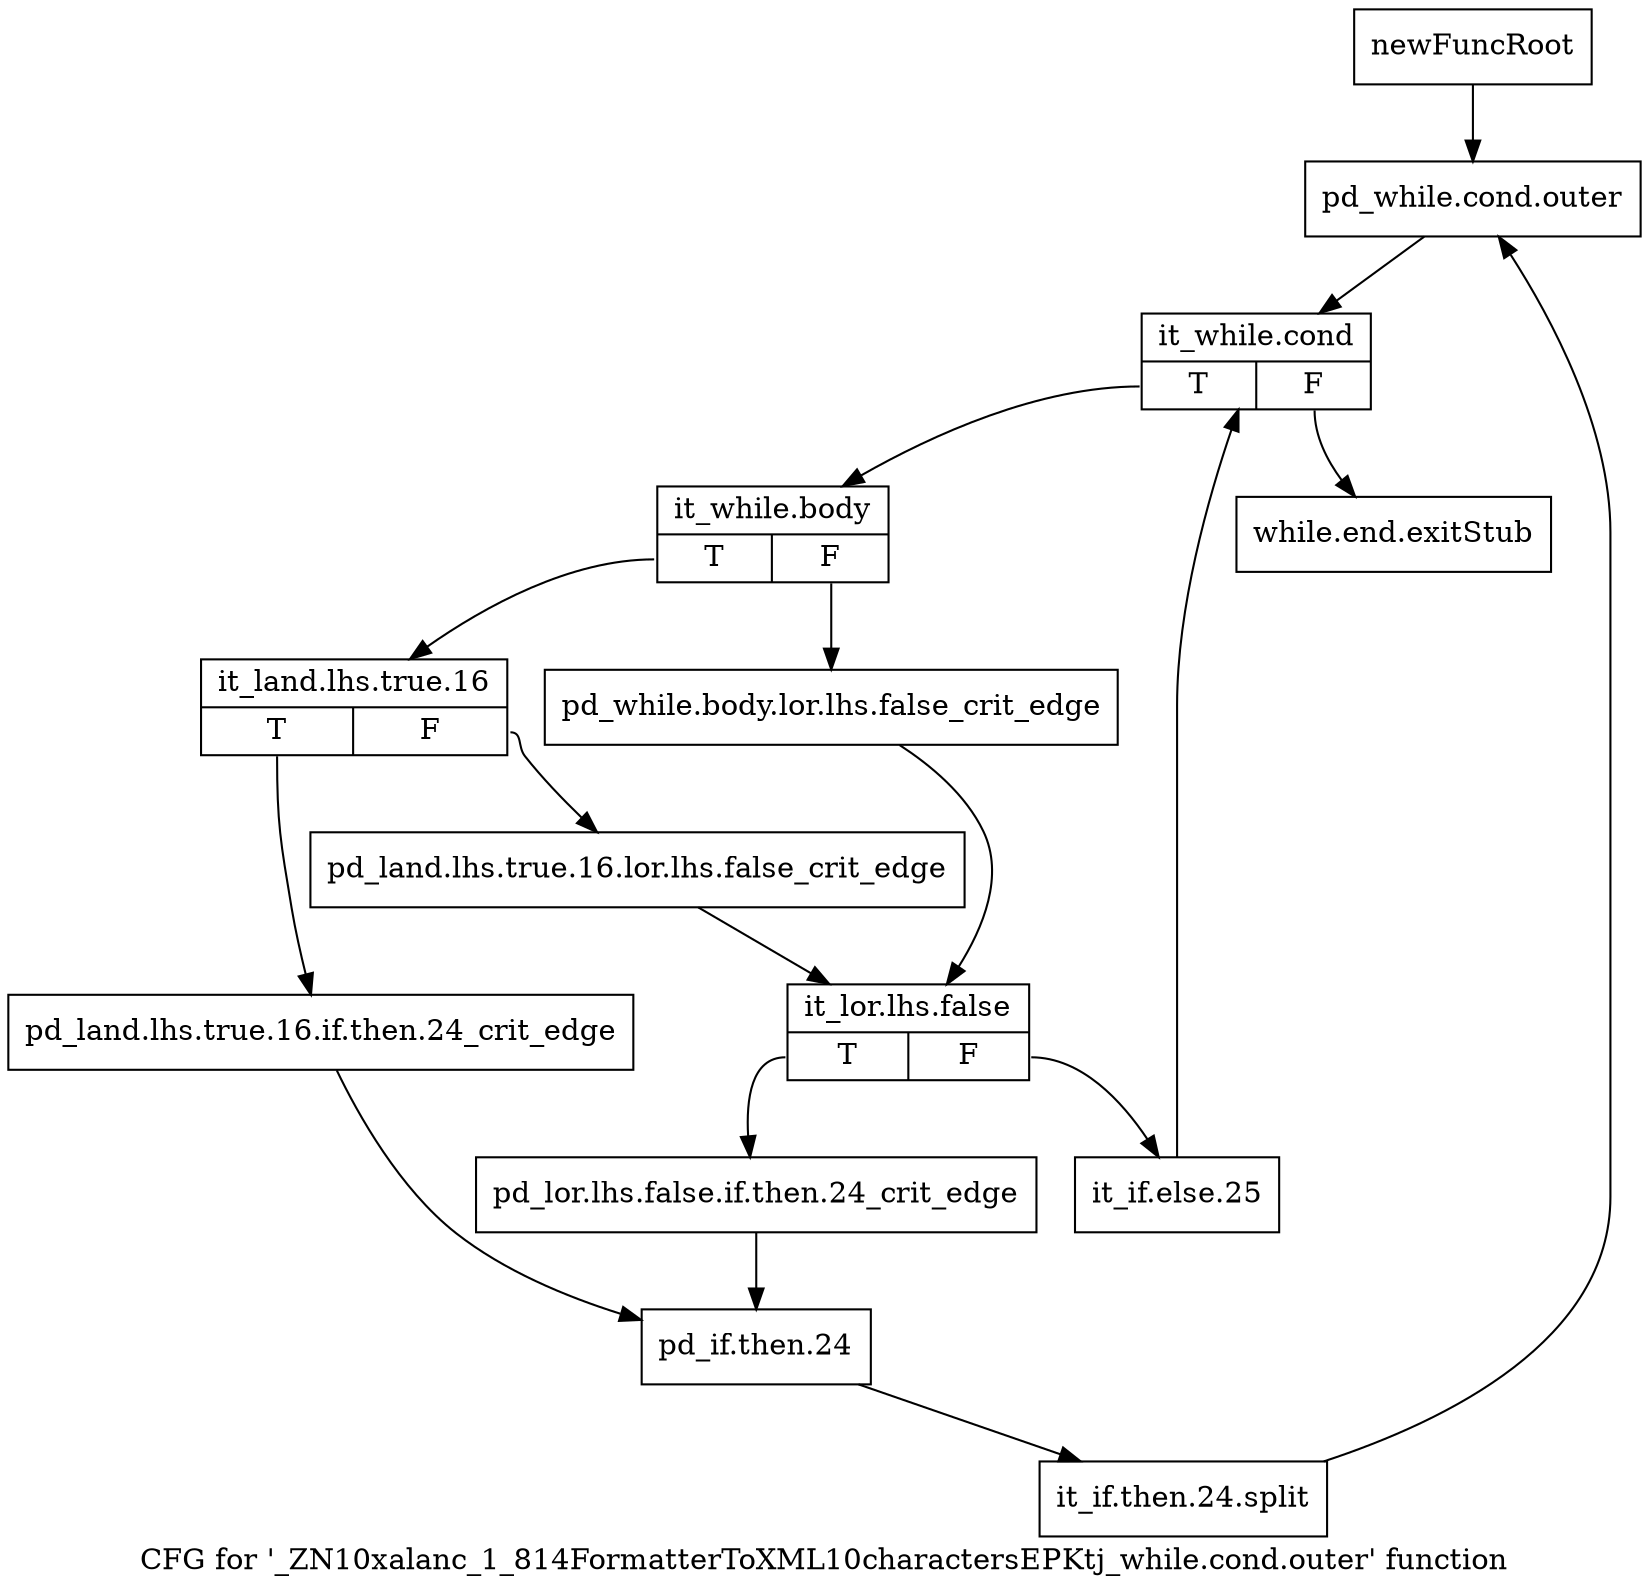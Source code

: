 digraph "CFG for '_ZN10xalanc_1_814FormatterToXML10charactersEPKtj_while.cond.outer' function" {
	label="CFG for '_ZN10xalanc_1_814FormatterToXML10charactersEPKtj_while.cond.outer' function";

	Node0x9dbc920 [shape=record,label="{newFuncRoot}"];
	Node0x9dbc920 -> Node0x9dbc9c0;
	Node0x9dbc970 [shape=record,label="{while.end.exitStub}"];
	Node0x9dbc9c0 [shape=record,label="{pd_while.cond.outer}"];
	Node0x9dbc9c0 -> Node0x9dbca10;
	Node0x9dbca10 [shape=record,label="{it_while.cond|{<s0>T|<s1>F}}"];
	Node0x9dbca10:s0 -> Node0x9dbca60;
	Node0x9dbca10:s1 -> Node0x9dbc970;
	Node0x9dbca60 [shape=record,label="{it_while.body|{<s0>T|<s1>F}}"];
	Node0x9dbca60:s0 -> Node0x9dbcb00;
	Node0x9dbca60:s1 -> Node0x9dbcab0;
	Node0x9dbcab0 [shape=record,label="{pd_while.body.lor.lhs.false_crit_edge}"];
	Node0x9dbcab0 -> Node0x9dbcba0;
	Node0x9dbcb00 [shape=record,label="{it_land.lhs.true.16|{<s0>T|<s1>F}}"];
	Node0x9dbcb00:s0 -> Node0x9dbcc90;
	Node0x9dbcb00:s1 -> Node0x9dbcb50;
	Node0x9dbcb50 [shape=record,label="{pd_land.lhs.true.16.lor.lhs.false_crit_edge}"];
	Node0x9dbcb50 -> Node0x9dbcba0;
	Node0x9dbcba0 [shape=record,label="{it_lor.lhs.false|{<s0>T|<s1>F}}"];
	Node0x9dbcba0:s0 -> Node0x9dbcc40;
	Node0x9dbcba0:s1 -> Node0x9dbcbf0;
	Node0x9dbcbf0 [shape=record,label="{it_if.else.25}"];
	Node0x9dbcbf0 -> Node0x9dbca10;
	Node0x9dbcc40 [shape=record,label="{pd_lor.lhs.false.if.then.24_crit_edge}"];
	Node0x9dbcc40 -> Node0x9dbcce0;
	Node0x9dbcc90 [shape=record,label="{pd_land.lhs.true.16.if.then.24_crit_edge}"];
	Node0x9dbcc90 -> Node0x9dbcce0;
	Node0x9dbcce0 [shape=record,label="{pd_if.then.24}"];
	Node0x9dbcce0 -> Node0xd02c240;
	Node0xd02c240 [shape=record,label="{it_if.then.24.split}"];
	Node0xd02c240 -> Node0x9dbc9c0;
}
